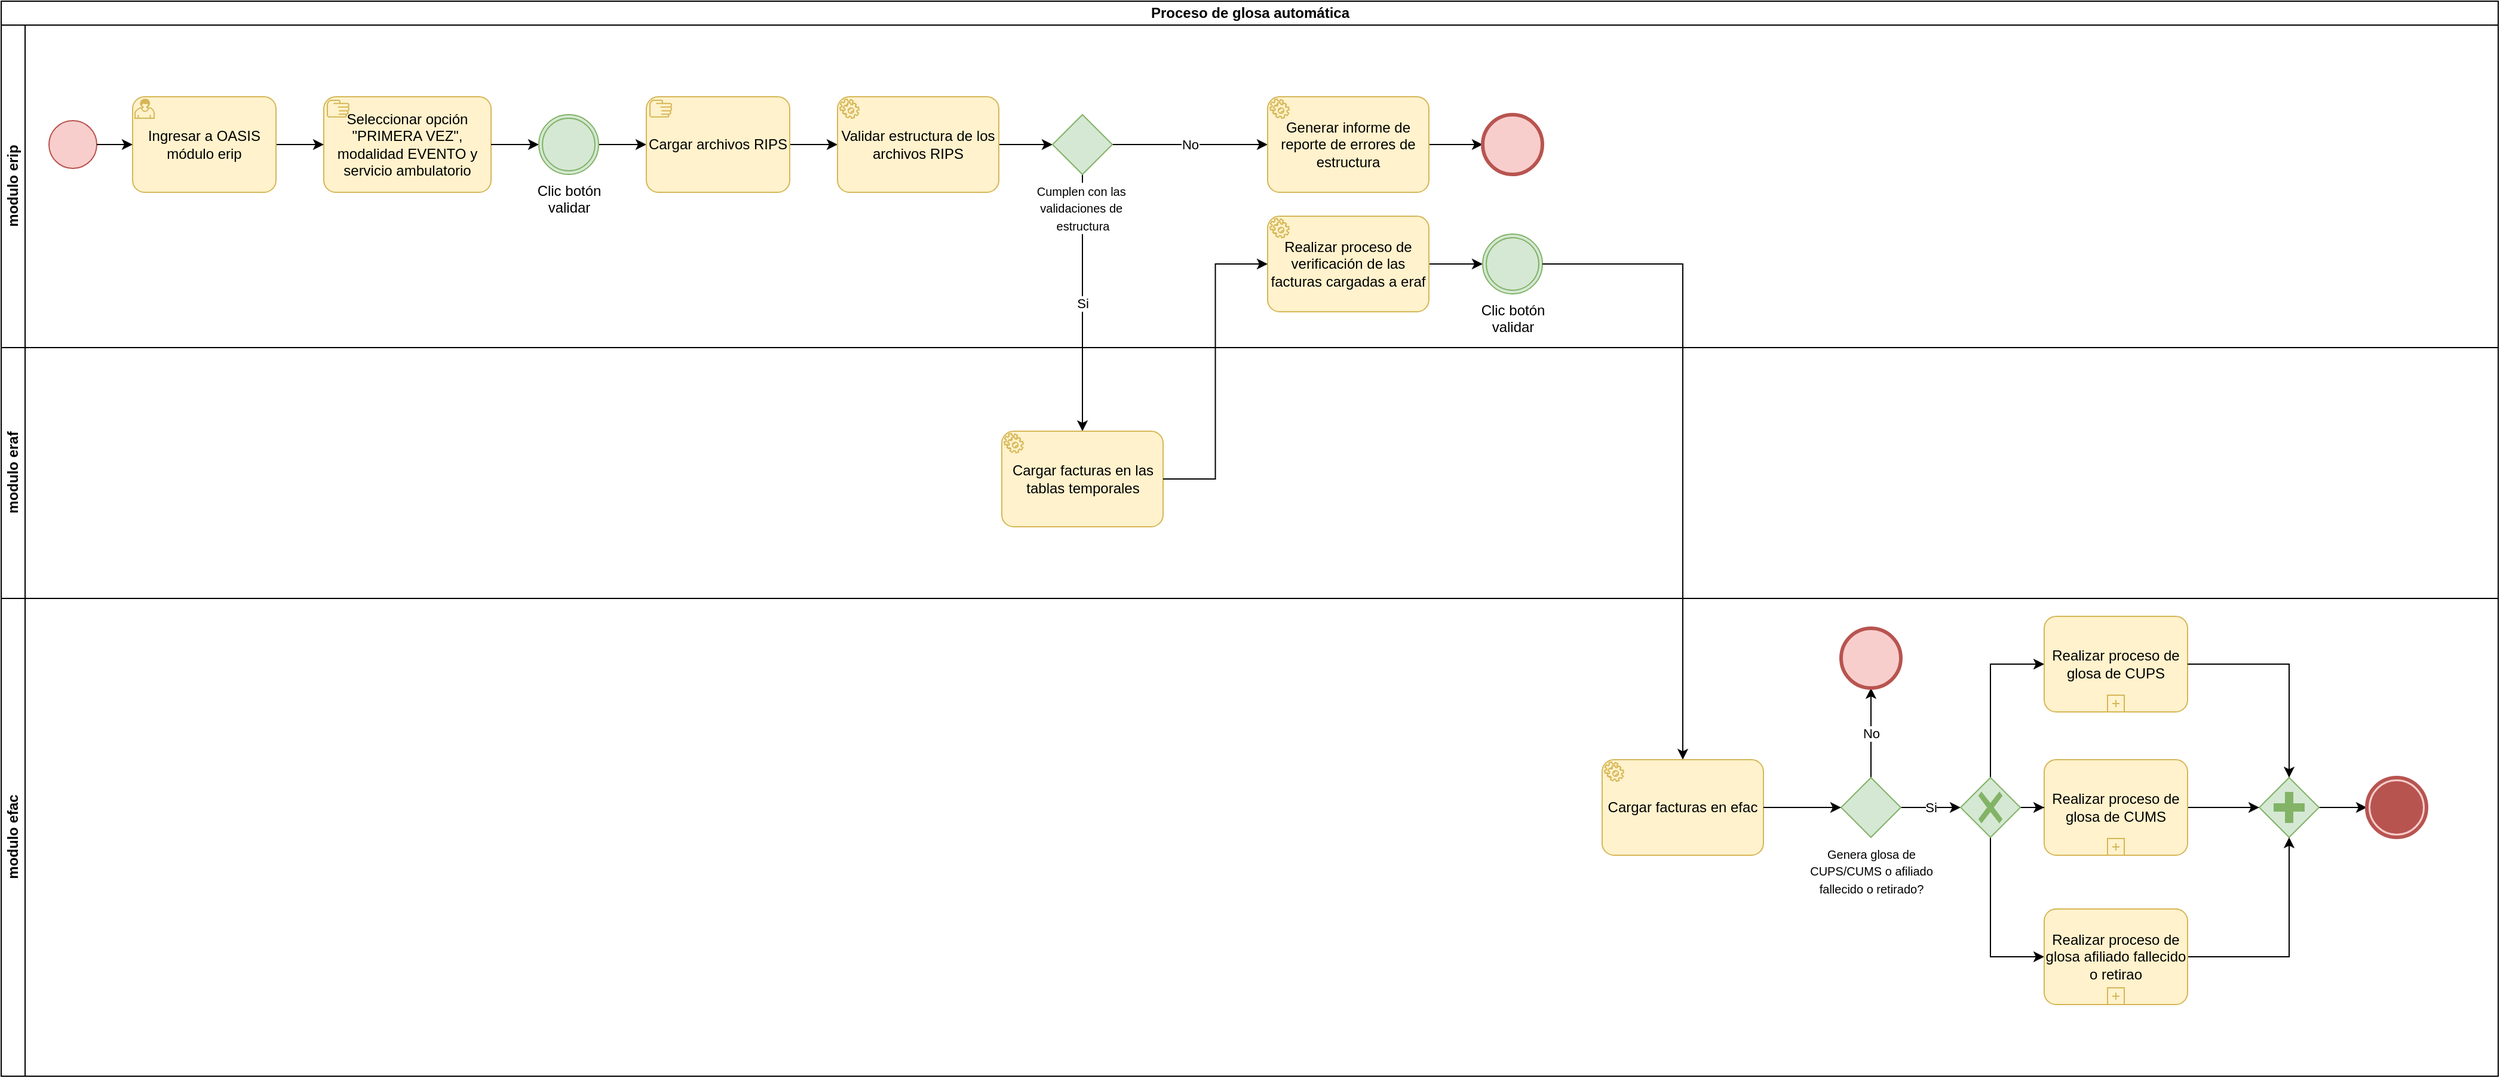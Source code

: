 <mxfile version="21.7.1" type="github">
  <diagram name="Página-1" id="aSP395trPARNyPkSzp0Z">
    <mxGraphModel dx="1290" dy="542" grid="1" gridSize="10" guides="1" tooltips="1" connect="1" arrows="1" fold="1" page="1" pageScale="1" pageWidth="2150" pageHeight="930" math="0" shadow="0">
      <root>
        <mxCell id="0" />
        <mxCell id="1" parent="0" />
        <mxCell id="MScTOehCrpyFGFz5a2Hk-1" value="Proceso de glosa automática" style="swimlane;childLayout=stackLayout;resizeParent=1;resizeParentMax=0;horizontal=1;startSize=20;horizontalStack=0;html=1;" parent="1" vertex="1">
          <mxGeometry x="20" y="10" width="2090" height="900" as="geometry" />
        </mxCell>
        <mxCell id="MScTOehCrpyFGFz5a2Hk-92" value="Si" style="edgeStyle=orthogonalEdgeStyle;rounded=0;orthogonalLoop=1;jettySize=auto;html=1;" parent="MScTOehCrpyFGFz5a2Hk-1" source="MScTOehCrpyFGFz5a2Hk-91" target="MScTOehCrpyFGFz5a2Hk-88" edge="1">
          <mxGeometry relative="1" as="geometry" />
        </mxCell>
        <mxCell id="MScTOehCrpyFGFz5a2Hk-4" value="modulo erip" style="swimlane;startSize=20;horizontal=0;html=1;" parent="MScTOehCrpyFGFz5a2Hk-1" vertex="1">
          <mxGeometry y="20" width="2090" height="270" as="geometry" />
        </mxCell>
        <mxCell id="MScTOehCrpyFGFz5a2Hk-5" value="" style="points=[[0.145,0.145,0],[0.5,0,0],[0.855,0.145,0],[1,0.5,0],[0.855,0.855,0],[0.5,1,0],[0.145,0.855,0],[0,0.5,0]];shape=mxgraph.bpmn.event;html=1;verticalLabelPosition=bottom;labelBackgroundColor=#ffffff;verticalAlign=top;align=center;perimeter=ellipsePerimeter;outlineConnect=0;aspect=fixed;outline=standard;symbol=general;fillColor=#f8cecc;strokeColor=#b85450;" parent="MScTOehCrpyFGFz5a2Hk-4" vertex="1">
          <mxGeometry x="40" y="80" width="40" height="40" as="geometry" />
        </mxCell>
        <mxCell id="MScTOehCrpyFGFz5a2Hk-6" value="Seleccionar opción &quot;PRIMERA VEZ&quot;, modalidad EVENTO y servicio ambulatorio" style="points=[[0.25,0,0],[0.5,0,0],[0.75,0,0],[1,0.25,0],[1,0.5,0],[1,0.75,0],[0.75,1,0],[0.5,1,0],[0.25,1,0],[0,0.75,0],[0,0.5,0],[0,0.25,0]];shape=mxgraph.bpmn.task;whiteSpace=wrap;rectStyle=rounded;size=10;html=1;container=1;expand=0;collapsible=0;taskMarker=manual;fillColor=#fff2cc;strokeColor=#d6b656;" parent="MScTOehCrpyFGFz5a2Hk-4" vertex="1">
          <mxGeometry x="270" y="60" width="140" height="80" as="geometry" />
        </mxCell>
        <mxCell id="MScTOehCrpyFGFz5a2Hk-7" style="edgeStyle=orthogonalEdgeStyle;rounded=0;orthogonalLoop=1;jettySize=auto;html=1;" parent="MScTOehCrpyFGFz5a2Hk-4" source="MScTOehCrpyFGFz5a2Hk-8" target="MScTOehCrpyFGFz5a2Hk-6" edge="1">
          <mxGeometry relative="1" as="geometry">
            <mxPoint x="270" y="100" as="targetPoint" />
          </mxGeometry>
        </mxCell>
        <mxCell id="MScTOehCrpyFGFz5a2Hk-8" value="Ingresar a OASIS módulo erip" style="points=[[0.25,0,0],[0.5,0,0],[0.75,0,0],[1,0.25,0],[1,0.5,0],[1,0.75,0],[0.75,1,0],[0.5,1,0],[0.25,1,0],[0,0.75,0],[0,0.5,0],[0,0.25,0]];shape=mxgraph.bpmn.task;whiteSpace=wrap;rectStyle=rounded;size=10;html=1;container=1;expand=0;collapsible=0;taskMarker=user;fillColor=#fff2cc;strokeColor=#d6b656;" parent="MScTOehCrpyFGFz5a2Hk-4" vertex="1">
          <mxGeometry x="110" y="60" width="120" height="80" as="geometry" />
        </mxCell>
        <mxCell id="MScTOehCrpyFGFz5a2Hk-9" style="edgeStyle=orthogonalEdgeStyle;rounded=0;orthogonalLoop=1;jettySize=auto;html=1;entryX=0;entryY=0.5;entryDx=0;entryDy=0;entryPerimeter=0;" parent="MScTOehCrpyFGFz5a2Hk-4" source="MScTOehCrpyFGFz5a2Hk-5" target="MScTOehCrpyFGFz5a2Hk-8" edge="1">
          <mxGeometry relative="1" as="geometry">
            <mxPoint x="110" y="100" as="targetPoint" />
          </mxGeometry>
        </mxCell>
        <mxCell id="MScTOehCrpyFGFz5a2Hk-11" style="edgeStyle=orthogonalEdgeStyle;rounded=0;orthogonalLoop=1;jettySize=auto;html=1;entryX=0;entryY=0.5;entryDx=0;entryDy=0;entryPerimeter=0;" parent="MScTOehCrpyFGFz5a2Hk-4" source="MScTOehCrpyFGFz5a2Hk-6" target="MScTOehCrpyFGFz5a2Hk-66" edge="1">
          <mxGeometry relative="1" as="geometry">
            <mxPoint x="460" y="100" as="targetPoint" />
          </mxGeometry>
        </mxCell>
        <mxCell id="MScTOehCrpyFGFz5a2Hk-68" style="edgeStyle=orthogonalEdgeStyle;rounded=0;orthogonalLoop=1;jettySize=auto;html=1;" parent="MScTOehCrpyFGFz5a2Hk-4" source="MScTOehCrpyFGFz5a2Hk-66" target="MScTOehCrpyFGFz5a2Hk-69" edge="1">
          <mxGeometry relative="1" as="geometry">
            <mxPoint x="550" y="100" as="targetPoint" />
          </mxGeometry>
        </mxCell>
        <mxCell id="MScTOehCrpyFGFz5a2Hk-66" value="Clic botón &lt;br&gt;validar" style="points=[[0.145,0.145,0],[0.5,0,0],[0.855,0.145,0],[1,0.5,0],[0.855,0.855,0],[0.5,1,0],[0.145,0.855,0],[0,0.5,0]];shape=mxgraph.bpmn.event;html=1;verticalLabelPosition=bottom;labelBackgroundColor=#ffffff;verticalAlign=top;align=center;perimeter=ellipsePerimeter;outlineConnect=0;aspect=fixed;outline=throwing;symbol=general;fillColor=#d5e8d4;strokeColor=#82b366;" parent="MScTOehCrpyFGFz5a2Hk-4" vertex="1">
          <mxGeometry x="450" y="75" width="50" height="50" as="geometry" />
        </mxCell>
        <mxCell id="MScTOehCrpyFGFz5a2Hk-70" style="edgeStyle=orthogonalEdgeStyle;rounded=0;orthogonalLoop=1;jettySize=auto;html=1;entryX=0;entryY=0.5;entryDx=0;entryDy=0;entryPerimeter=0;" parent="MScTOehCrpyFGFz5a2Hk-4" source="MScTOehCrpyFGFz5a2Hk-69" target="MScTOehCrpyFGFz5a2Hk-71" edge="1">
          <mxGeometry relative="1" as="geometry">
            <mxPoint x="710" y="100" as="targetPoint" />
          </mxGeometry>
        </mxCell>
        <mxCell id="MScTOehCrpyFGFz5a2Hk-69" value="Cargar archivos RIPS" style="points=[[0.25,0,0],[0.5,0,0],[0.75,0,0],[1,0.25,0],[1,0.5,0],[1,0.75,0],[0.75,1,0],[0.5,1,0],[0.25,1,0],[0,0.75,0],[0,0.5,0],[0,0.25,0]];shape=mxgraph.bpmn.task;whiteSpace=wrap;rectStyle=rounded;size=10;html=1;container=1;expand=0;collapsible=0;taskMarker=manual;fillColor=#fff2cc;strokeColor=#d6b656;" parent="MScTOehCrpyFGFz5a2Hk-4" vertex="1">
          <mxGeometry x="540" y="60" width="120" height="80" as="geometry" />
        </mxCell>
        <mxCell id="MScTOehCrpyFGFz5a2Hk-87" style="edgeStyle=orthogonalEdgeStyle;rounded=0;orthogonalLoop=1;jettySize=auto;html=1;entryX=0;entryY=0.5;entryDx=0;entryDy=0;entryPerimeter=0;" parent="MScTOehCrpyFGFz5a2Hk-4" source="MScTOehCrpyFGFz5a2Hk-71" target="MScTOehCrpyFGFz5a2Hk-91" edge="1">
          <mxGeometry relative="1" as="geometry">
            <mxPoint x="900" y="290" as="targetPoint" />
          </mxGeometry>
        </mxCell>
        <mxCell id="MScTOehCrpyFGFz5a2Hk-71" value="Validar estructura de los archivos RIPS" style="points=[[0.25,0,0],[0.5,0,0],[0.75,0,0],[1,0.25,0],[1,0.5,0],[1,0.75,0],[0.75,1,0],[0.5,1,0],[0.25,1,0],[0,0.75,0],[0,0.5,0],[0,0.25,0]];shape=mxgraph.bpmn.task;whiteSpace=wrap;rectStyle=rounded;size=10;html=1;container=1;expand=0;collapsible=0;taskMarker=service;fillColor=#fff2cc;strokeColor=#d6b656;" parent="MScTOehCrpyFGFz5a2Hk-4" vertex="1">
          <mxGeometry x="700" y="60" width="135" height="80" as="geometry" />
        </mxCell>
        <mxCell id="MScTOehCrpyFGFz5a2Hk-93" value="No" style="edgeStyle=orthogonalEdgeStyle;rounded=0;orthogonalLoop=1;jettySize=auto;html=1;entryX=0;entryY=0.5;entryDx=0;entryDy=0;entryPerimeter=0;" parent="MScTOehCrpyFGFz5a2Hk-4" source="MScTOehCrpyFGFz5a2Hk-91" target="MScTOehCrpyFGFz5a2Hk-94" edge="1">
          <mxGeometry relative="1" as="geometry">
            <mxPoint x="1020" y="100" as="targetPoint" />
          </mxGeometry>
        </mxCell>
        <mxCell id="MScTOehCrpyFGFz5a2Hk-91" value="&lt;font size=&quot;1&quot;&gt;Cumplen con las&amp;nbsp;&lt;br&gt;validaciones de&amp;nbsp;&lt;br&gt;estructura&lt;br&gt;&lt;/font&gt;" style="points=[[0.25,0.25,0],[0.5,0,0],[0.75,0.25,0],[1,0.5,0],[0.75,0.75,0],[0.5,1,0],[0.25,0.75,0],[0,0.5,0]];shape=mxgraph.bpmn.gateway2;html=1;verticalLabelPosition=bottom;labelBackgroundColor=#ffffff;verticalAlign=top;align=center;perimeter=rhombusPerimeter;outlineConnect=0;outline=none;symbol=none;fillColor=#d5e8d4;strokeColor=#82b366;" parent="MScTOehCrpyFGFz5a2Hk-4" vertex="1">
          <mxGeometry x="880" y="75" width="50" height="50" as="geometry" />
        </mxCell>
        <mxCell id="MScTOehCrpyFGFz5a2Hk-150" style="edgeStyle=orthogonalEdgeStyle;rounded=0;orthogonalLoop=1;jettySize=auto;html=1;" parent="MScTOehCrpyFGFz5a2Hk-4" source="MScTOehCrpyFGFz5a2Hk-94" target="MScTOehCrpyFGFz5a2Hk-151" edge="1">
          <mxGeometry relative="1" as="geometry">
            <mxPoint x="1240" y="100" as="targetPoint" />
          </mxGeometry>
        </mxCell>
        <mxCell id="MScTOehCrpyFGFz5a2Hk-94" value="Generar informe de reporte de errores de estructura" style="points=[[0.25,0,0],[0.5,0,0],[0.75,0,0],[1,0.25,0],[1,0.5,0],[1,0.75,0],[0.75,1,0],[0.5,1,0],[0.25,1,0],[0,0.75,0],[0,0.5,0],[0,0.25,0]];shape=mxgraph.bpmn.task;whiteSpace=wrap;rectStyle=rounded;size=10;html=1;container=1;expand=0;collapsible=0;taskMarker=service;fillColor=#fff2cc;strokeColor=#d6b656;" parent="MScTOehCrpyFGFz5a2Hk-4" vertex="1">
          <mxGeometry x="1060" y="60" width="135" height="80" as="geometry" />
        </mxCell>
        <mxCell id="MScTOehCrpyFGFz5a2Hk-96" style="edgeStyle=orthogonalEdgeStyle;rounded=0;orthogonalLoop=1;jettySize=auto;html=1;" parent="MScTOehCrpyFGFz5a2Hk-4" source="MScTOehCrpyFGFz5a2Hk-90" target="MScTOehCrpyFGFz5a2Hk-95" edge="1">
          <mxGeometry relative="1" as="geometry" />
        </mxCell>
        <mxCell id="MScTOehCrpyFGFz5a2Hk-90" value="Realizar proceso de verificación de las facturas cargadas a eraf" style="points=[[0.25,0,0],[0.5,0,0],[0.75,0,0],[1,0.25,0],[1,0.5,0],[1,0.75,0],[0.75,1,0],[0.5,1,0],[0.25,1,0],[0,0.75,0],[0,0.5,0],[0,0.25,0]];shape=mxgraph.bpmn.task;whiteSpace=wrap;rectStyle=rounded;size=10;html=1;container=1;expand=0;collapsible=0;taskMarker=service;fillColor=#fff2cc;strokeColor=#d6b656;" parent="MScTOehCrpyFGFz5a2Hk-4" vertex="1">
          <mxGeometry x="1060" y="160" width="135" height="80" as="geometry" />
        </mxCell>
        <mxCell id="MScTOehCrpyFGFz5a2Hk-95" value="Clic botón &lt;br&gt;validar" style="points=[[0.145,0.145,0],[0.5,0,0],[0.855,0.145,0],[1,0.5,0],[0.855,0.855,0],[0.5,1,0],[0.145,0.855,0],[0,0.5,0]];shape=mxgraph.bpmn.event;html=1;verticalLabelPosition=bottom;labelBackgroundColor=#ffffff;verticalAlign=top;align=center;perimeter=ellipsePerimeter;outlineConnect=0;aspect=fixed;outline=throwing;symbol=general;fillColor=#d5e8d4;strokeColor=#82b366;" parent="MScTOehCrpyFGFz5a2Hk-4" vertex="1">
          <mxGeometry x="1240" y="175" width="50" height="50" as="geometry" />
        </mxCell>
        <mxCell id="MScTOehCrpyFGFz5a2Hk-151" value="" style="points=[[0.145,0.145,0],[0.5,0,0],[0.855,0.145,0],[1,0.5,0],[0.855,0.855,0],[0.5,1,0],[0.145,0.855,0],[0,0.5,0]];shape=mxgraph.bpmn.event;html=1;verticalLabelPosition=bottom;labelBackgroundColor=#ffffff;verticalAlign=top;align=center;perimeter=ellipsePerimeter;outlineConnect=0;aspect=fixed;outline=end;symbol=terminate2;fillColor=#f8cecc;strokeColor=#b85450;" parent="MScTOehCrpyFGFz5a2Hk-4" vertex="1">
          <mxGeometry x="1240" y="75" width="50" height="50" as="geometry" />
        </mxCell>
        <mxCell id="MScTOehCrpyFGFz5a2Hk-19" value="modulo eraf" style="swimlane;startSize=20;horizontal=0;html=1;" parent="MScTOehCrpyFGFz5a2Hk-1" vertex="1">
          <mxGeometry y="290" width="2090" height="210" as="geometry" />
        </mxCell>
        <mxCell id="MScTOehCrpyFGFz5a2Hk-88" value="Cargar facturas en las tablas temporales" style="points=[[0.25,0,0],[0.5,0,0],[0.75,0,0],[1,0.25,0],[1,0.5,0],[1,0.75,0],[0.75,1,0],[0.5,1,0],[0.25,1,0],[0,0.75,0],[0,0.5,0],[0,0.25,0]];shape=mxgraph.bpmn.task;whiteSpace=wrap;rectStyle=rounded;size=10;html=1;container=1;expand=0;collapsible=0;taskMarker=service;fillColor=#fff2cc;strokeColor=#d6b656;" parent="MScTOehCrpyFGFz5a2Hk-19" vertex="1">
          <mxGeometry x="837.5" y="70" width="135" height="80" as="geometry" />
        </mxCell>
        <mxCell id="MScTOehCrpyFGFz5a2Hk-89" style="edgeStyle=orthogonalEdgeStyle;rounded=0;orthogonalLoop=1;jettySize=auto;html=1;entryX=0;entryY=0.5;entryDx=0;entryDy=0;entryPerimeter=0;" parent="MScTOehCrpyFGFz5a2Hk-1" source="MScTOehCrpyFGFz5a2Hk-88" target="MScTOehCrpyFGFz5a2Hk-90" edge="1">
          <mxGeometry relative="1" as="geometry">
            <mxPoint x="1070" y="400" as="targetPoint" />
          </mxGeometry>
        </mxCell>
        <mxCell id="MScTOehCrpyFGFz5a2Hk-98" style="edgeStyle=orthogonalEdgeStyle;rounded=0;orthogonalLoop=1;jettySize=auto;html=1;" parent="MScTOehCrpyFGFz5a2Hk-1" source="MScTOehCrpyFGFz5a2Hk-95" target="MScTOehCrpyFGFz5a2Hk-97" edge="1">
          <mxGeometry relative="1" as="geometry" />
        </mxCell>
        <mxCell id="MScTOehCrpyFGFz5a2Hk-31" value="modulo efac" style="swimlane;startSize=20;horizontal=0;html=1;" parent="MScTOehCrpyFGFz5a2Hk-1" vertex="1">
          <mxGeometry y="500" width="2090" height="400" as="geometry" />
        </mxCell>
        <mxCell id="MScTOehCrpyFGFz5a2Hk-97" value="Cargar facturas en efac" style="points=[[0.25,0,0],[0.5,0,0],[0.75,0,0],[1,0.25,0],[1,0.5,0],[1,0.75,0],[0.75,1,0],[0.5,1,0],[0.25,1,0],[0,0.75,0],[0,0.5,0],[0,0.25,0]];shape=mxgraph.bpmn.task;whiteSpace=wrap;rectStyle=rounded;size=10;html=1;container=1;expand=0;collapsible=0;taskMarker=service;fillColor=#fff2cc;strokeColor=#d6b656;" parent="MScTOehCrpyFGFz5a2Hk-31" vertex="1">
          <mxGeometry x="1340" y="135" width="135" height="80" as="geometry" />
        </mxCell>
        <mxCell id="MScTOehCrpyFGFz5a2Hk-103" value="No" style="edgeStyle=orthogonalEdgeStyle;rounded=0;orthogonalLoop=1;jettySize=auto;html=1;" parent="MScTOehCrpyFGFz5a2Hk-31" source="MScTOehCrpyFGFz5a2Hk-99" target="MScTOehCrpyFGFz5a2Hk-114" edge="1">
          <mxGeometry relative="1" as="geometry">
            <mxPoint x="1670" y="105" as="targetPoint" />
          </mxGeometry>
        </mxCell>
        <mxCell id="MScTOehCrpyFGFz5a2Hk-131" value="Si" style="edgeStyle=orthogonalEdgeStyle;rounded=0;orthogonalLoop=1;jettySize=auto;html=1;" parent="MScTOehCrpyFGFz5a2Hk-31" source="MScTOehCrpyFGFz5a2Hk-99" target="MScTOehCrpyFGFz5a2Hk-130" edge="1">
          <mxGeometry relative="1" as="geometry" />
        </mxCell>
        <mxCell id="MScTOehCrpyFGFz5a2Hk-99" value="&lt;font size=&quot;1&quot;&gt;Genera glosa de &lt;br&gt;CUPS/CUMS o afiliado &lt;br&gt;fallecido o retirado?&lt;br&gt;&lt;/font&gt;" style="points=[[0.25,0.25,0],[0.5,0,0],[0.75,0.25,0],[1,0.5,0],[0.75,0.75,0],[0.5,1,0],[0.25,0.75,0],[0,0.5,0]];shape=mxgraph.bpmn.gateway2;html=1;verticalLabelPosition=bottom;labelBackgroundColor=#ffffff;verticalAlign=top;align=center;perimeter=rhombusPerimeter;outlineConnect=0;outline=none;symbol=none;fillColor=#d5e8d4;strokeColor=#82b366;" parent="MScTOehCrpyFGFz5a2Hk-31" vertex="1">
          <mxGeometry x="1540" y="150" width="50" height="50" as="geometry" />
        </mxCell>
        <mxCell id="MScTOehCrpyFGFz5a2Hk-100" style="edgeStyle=orthogonalEdgeStyle;rounded=0;orthogonalLoop=1;jettySize=auto;html=1;" parent="MScTOehCrpyFGFz5a2Hk-31" source="MScTOehCrpyFGFz5a2Hk-97" target="MScTOehCrpyFGFz5a2Hk-99" edge="1">
          <mxGeometry relative="1" as="geometry" />
        </mxCell>
        <mxCell id="MScTOehCrpyFGFz5a2Hk-114" value="" style="points=[[0.145,0.145,0],[0.5,0,0],[0.855,0.145,0],[1,0.5,0],[0.855,0.855,0],[0.5,1,0],[0.145,0.855,0],[0,0.5,0]];shape=mxgraph.bpmn.event;html=1;verticalLabelPosition=bottom;labelBackgroundColor=#ffffff;verticalAlign=top;align=center;perimeter=ellipsePerimeter;outlineConnect=0;aspect=fixed;outline=end;symbol=terminate2;fillColor=#f8cecc;strokeColor=#b85450;" parent="MScTOehCrpyFGFz5a2Hk-31" vertex="1">
          <mxGeometry x="1540" y="25" width="50" height="50" as="geometry" />
        </mxCell>
        <mxCell id="MScTOehCrpyFGFz5a2Hk-146" style="edgeStyle=orthogonalEdgeStyle;rounded=0;orthogonalLoop=1;jettySize=auto;html=1;entryX=0;entryY=0.5;entryDx=0;entryDy=0;entryPerimeter=0;" parent="MScTOehCrpyFGFz5a2Hk-31" source="MScTOehCrpyFGFz5a2Hk-117" target="MScTOehCrpyFGFz5a2Hk-17" edge="1">
          <mxGeometry relative="1" as="geometry">
            <mxPoint x="1980" y="95" as="targetPoint" />
          </mxGeometry>
        </mxCell>
        <mxCell id="MScTOehCrpyFGFz5a2Hk-117" value="" style="points=[[0.25,0.25,0],[0.5,0,0],[0.75,0.25,0],[1,0.5,0],[0.75,0.75,0],[0.5,1,0],[0.25,0.75,0],[0,0.5,0]];shape=mxgraph.bpmn.gateway2;html=1;verticalLabelPosition=bottom;labelBackgroundColor=#ffffff;verticalAlign=top;align=center;perimeter=rhombusPerimeter;outlineConnect=0;outline=none;symbol=none;gwType=parallel;fillColor=#d5e8d4;strokeColor=#82b366;" parent="MScTOehCrpyFGFz5a2Hk-31" vertex="1">
          <mxGeometry x="1890" y="150" width="50" height="50" as="geometry" />
        </mxCell>
        <mxCell id="MScTOehCrpyFGFz5a2Hk-17" value="" style="points=[[0.145,0.145,0],[0.5,0,0],[0.855,0.145,0],[1,0.5,0],[0.855,0.855,0],[0.5,1,0],[0.145,0.855,0],[0,0.5,0]];shape=mxgraph.bpmn.event;html=1;verticalLabelPosition=bottom;labelBackgroundColor=#ffffff;verticalAlign=top;align=center;perimeter=ellipsePerimeter;outlineConnect=0;aspect=fixed;outline=end;symbol=terminate;fillColor=#f8cecc;strokeColor=#b85450;" parent="MScTOehCrpyFGFz5a2Hk-31" vertex="1">
          <mxGeometry x="1980" y="150" width="50" height="50" as="geometry" />
        </mxCell>
        <UserObject label="Realizar proceso de glosa de CUPS" link="https://viewer.diagrams.net/?tags=%7B%7D&amp;highlight=0000ff&amp;layers=1&amp;nav=1&amp;title=Glosas%20cups.drawio#R7V3vl5o6Gv5rPGf3Q3sIiOJHddq53W3vzul0296PEaJmB4kNOKP9628SCAKJigrCztAznZGXgJi8z%2FP%2BSPLas6ar7T2F6%2BUX4iG%2FZxretmfd9UwT2IbJ%2FnDJLpbYw0EsWFDsJY32gkf8GyVCI5FusIfCXMOIED%2FC67zQJUGA3Cgng5SSl3yzOfHz77qGC6QIHl3oq9If2IuWiXRoGPsTfyC8WMq3BvLMCsrWiSBcQo%2B8ZETWh541pYRE8avVdop83nuyY%2BLrPh44mz4ZRUFU5gJ8t5j9tJ37u%2B9PT7%2B%2BDu9Hf8zG75K7PEN%2Fk3zie5%2BEkI8YYr%2Bm%2F314TJ4%2B2sk%2BCV%2FwyocBO5oso5XPhIC9dJfY9z7DHdnwpwkj6D7JowlFIRvZB%2FmooCD6Arm%2BGPx%2BhOLfJIigvCu7D40StTDzLR75WyTXvSxxhB7X0OXtXpgqMpnaP%2FLDIhqhbUaU9Nc9IisU0R1rkpy1kqHb5Q9fMpow6CfCZVYLDDnoMNG%2FRXrv%2FQixF8kg6Qfsmfz7z6%2FPG4c%2BLH8E%2FyLh7%2BGP0TvHVkbsT6IMEfKYFieHhEZLsiAB9D%2FspRNKNoGHvKT%2F9m0%2BE7JO%2Bv5%2FKIp2Sd%2FDTUTy4816le5%2BJteLg7%2F4wXtbHt5tsyfvdtmjB0Qx6w9EE6E6Vse0NSQb6qIjnWQnJMOUZ4GiIw2BMYxb8g47qhEU%2BTDCz3la0I2uuHRMKdxlGqwJDqIwc%2BcHLsgoGrBzmjYcGQVNie%2B415v00UqpkrY3TUWTpqy%2FNkiCfw7daENhWJIAjkD1olEuAdOkt8zSuHQqgKX2ma0mIFiyP00VNdp2fRU0%2Bvv1a8GMAorUlCbDPCoMXvygyUWF8asAHn0FHsoYJ7Bmr%2B0J%2BzHegz7D8TT927NZq6k4Ex%2FnZY6tbw2EtHgH2Tr5W7g3KMjkkyit8%2FdmPwy5S7jmn2i1XXAv7v1svQreo2ehVVl944jEzDf6DGfIfyAhjjAJ2LkZiSKyYg18fmLCzPJC6PaU%2BISKnrLm4l%2FmHmMfL%2Fi1Edf1CUyOXPae3ChM1hkDwcaKuXsoYzMmzK3wcYCmqdfHEQTDdXwwx1sOK9kqdkcCD1IuDHerGeGfaIECRDk3TebY97PP6rjIdQWjUfKEMmdmjt23z2AyybCXOhxDldh0tNavi9XM10BrpobXjnoNdfPayDKP8lr8iRReU%2B6TXtgMP5oqQXL%2FAdKc62CggP9igtPsaepIUicbqsKYM83TRBrLhkUOHepIVCczNULtLXUkXnjIw%2BwbwfDpQFxDGclJBKZYm4QxmoBRiMq4%2F8U4kEqvfbtmTJhg0yW%2BD9chnol7cQl%2F2y%2BQPon2IaLPmL%2BzQpDzuaknSG8wGzAY1UeQAOR13ta4fjqKrMLxO0oaGRR8Ix7hmu%2BL3%2B5mJWAQRr2p1RsDBoeBzw3rjAFlsIhESMQb8LcaP%2Fasj2WBUtT2Y1gpg4y0rQKOgzg4pfWHFXwBI%2FQCd2YrPAy6JKvZJjzpYewdioCI8Cd1JpLjAlA8GzleXwcUx5xZgzqBUjQOA1sBiq3BiV0XTqRnk8HJV57EE6k7kdXLg0ac4r4BiyGhONX6ILRsFJq6ddV3st2Ev1ZzJuioOp1MBVllU0G2WbX3d91QqnblO%2BMwT7hXIZYGg50mVCZscthxmdFwsZDHCMu1534BhRFDVueWvWm37DhZlw9cB3lzo0vJSXa6jV%2Bm2ptH3I5o9jpCkzx1mtCs24SzwBrmx76YjqguDtV%2FTnUO61XOiNxKbewbqY0pp7IStQFF3%2FOA3pw7t2IP8u8j55armls52t257HEc982JeLq9bg5%2BbYg88S42GGPWABjrrVAEeV6Gi9%2BlDS8a%2BmJcGdt9n%2BTtPQ8w45bsk8UPEzfv4s43HXdW5AnY%2Fbw1sBoOPJ3hq7D6Vkn6dipPYl%2FnhlkKDzLVjnCwgTSNTNaUuCgkMox5FnGOi3m%2BbGIFUvz1k2YtShesdMHK2RQ1GLYsWAHgdZCUXZKkAHBu42SOCtMF6brCW8Um6mqtKfTdjS%2FYzxfr7PAcsQFwcbzoLp%2BkmVGRoTGew4x4nxXt6LCjw%2BrpEGiWHdyWDx01%2BXla1bu1N%2B1ce4OC3LIbdpMVDlgUZmpQcMnKm4pQ4NjtiltSG1lcm33IckgxM2l4vhdl5gQ6Y9EZi%2BthYrXMWIB0g8VNnWcPhktxfR2eNDDKxvs1uNLXjYahRvzf8Jo7sQuxs0TkNk2%2BstB44HG%2Fh1eY9RpvwP9Dlz0jC%2F89ZUyZghZsYl79NamwRKRYuKIhXGHPE1qhxXtOU2oDFjAKBgiMVAuUoi2LLKsuZNlDZShXxNuIhLJ2RV%2Fb1mT0deSkX5NRmx2X63CyISBFwoqLdV8fPo6n%2FLXYN0fczSoBw8c72QKF8Ty9MZ5%2B%2B%2FT9P7ynRByoWQAAU5h1xr4z9ofgfAYnmXlOajxTNtLkk0uh6fEsNEWEkxO3mexk0l5c3SWhO2zVhC1ga%2Bz9bcGlZis%2FBazzoj2%2BYmAhhg4%2F3ifop6bKTzy4OOKMmM%2F3j%2FCf0jIJoySOO%2Bx02LkaO6bRNrs0aCIGbWLFkRytkzGsdHxPhrCSdloSwY7UqGe8oGhRIEEXrkRUS2YcItDFLNYM5UmKwo2f%2BA2dZ94xYPUMaDltY0CnCQasnLTKTmGPKi8ccV3vjxTSOk003YzZ%2F9eMWZ0TZhdQkN22GTPpFHZOmEJTp%2Fls1Co%2BA7JwWEdor5jQal0CUEFYqZvcvDGlAUXr3zyllZ4alRxS%2F1aWot5IN%2FJGywxH6haosmFmt5mjdZs5Fi%2FfduKzMszwPKtfJ%2Bc5I%2Fu9nVPeUcOcN1J1981THijrxRmt8uJG%2FW4oLx7KyrfvXrckV6329PipidFVB%2BQ2pUKtdm2sAoY6WZcrqBKnLbGYjIMef8V6GbW%2FjsqwdDVPy6jP7VYXoDdTPaAJLktV6%2FQyRVB2jgcYlecXDvjixWoExUrMFe0qHxR2Fg1zm8rPbF7PHvS0uPHFNWR%2BiWLA2dJlRq5WmabKTHG3uTmAK%2B46B7Nw3Su%2Fx7yb%2FXo7s197U3ZxuRldZfYb7%2BBsxNWtntENpyyjy5LldTO6UywtVFzvXHNyJe2S8ps49Tw63yAqOPJYWbuODzs%2BPJ8PlS2cmiTOjQnRUGek99vXckUes8GJEZAOIB1AagdICxwGdV9IVyGqm1Soa1KhtgpRF4CxWCKq3%2FTCEfBmZlnPiQTKLh1Jqaz%2BedYDVUZvFQkAU%2BHsV1BqEm1x9HN%2FOTv6K7X7ONrfiR%2FsMgetSi%2FeqKCQUrXyXclv3bi6aqV1i4whaHYbA2glEcpER2NJ7nN1ZyTveMtks%2Byl6sqVdGFgFwZW7Hkq1Uuaz5OYZhOUe0n1kjMoM%2F2u3gayyFcOh7qU7g2WL7kAWkr9EhOoYd1t65cAs5FJmbqxVX79a8vW9JtlSgP1uToY48T0K1WAtcta3hzYBrZZWLWZfutZc2gDjXxbZM1ZlKsWl6UIPL3aD7QichhaTk6r7CTarTd0MO0mFKfqsQZlZ86rH%2BsDuGWHlPCJgf1o8SDhC%2BFlO6wPfwM%3D" id="MScTOehCrpyFGFz5a2Hk-113">
          <mxCell style="points=[[0.25,0,0],[0.5,0,0],[0.75,0,0],[1,0.25,0],[1,0.5,0],[1,0.75,0],[0.75,1,0],[0.5,1,0],[0.25,1,0],[0,0.75,0],[0,0.5,0],[0,0.25,0]];shape=mxgraph.bpmn.task;whiteSpace=wrap;rectStyle=rounded;size=10;html=1;container=1;expand=0;collapsible=0;taskMarker=abstract;isLoopSub=1;fillColor=#fff2cc;strokeColor=#d6b656;" parent="MScTOehCrpyFGFz5a2Hk-31" vertex="1">
            <mxGeometry x="1710" y="15" width="120" height="80" as="geometry" />
          </mxCell>
        </UserObject>
        <mxCell id="MScTOehCrpyFGFz5a2Hk-142" style="edgeStyle=orthogonalEdgeStyle;rounded=0;orthogonalLoop=1;jettySize=auto;html=1;" parent="MScTOehCrpyFGFz5a2Hk-31" source="MScTOehCrpyFGFz5a2Hk-123" target="MScTOehCrpyFGFz5a2Hk-117" edge="1">
          <mxGeometry relative="1" as="geometry">
            <mxPoint x="1880" y="175" as="targetPoint" />
          </mxGeometry>
        </mxCell>
        <UserObject label="Realizar proceso de glosa de CUMS" link="https://app.diagrams.net/#Hkevinjporto%2FDiagramas-de-procesos%2Fmain%2FGlosar%20CUMS.drawio" id="MScTOehCrpyFGFz5a2Hk-123">
          <mxCell style="points=[[0.25,0,0],[0.5,0,0],[0.75,0,0],[1,0.25,0],[1,0.5,0],[1,0.75,0],[0.75,1,0],[0.5,1,0],[0.25,1,0],[0,0.75,0],[0,0.5,0],[0,0.25,0]];shape=mxgraph.bpmn.task;whiteSpace=wrap;rectStyle=rounded;size=10;html=1;container=1;expand=0;collapsible=0;taskMarker=abstract;isLoopSub=1;fillColor=#fff2cc;strokeColor=#d6b656;" parent="MScTOehCrpyFGFz5a2Hk-31" vertex="1">
            <mxGeometry x="1710" y="135" width="120" height="80" as="geometry" />
          </mxCell>
        </UserObject>
        <mxCell id="MScTOehCrpyFGFz5a2Hk-133" style="edgeStyle=orthogonalEdgeStyle;rounded=0;orthogonalLoop=1;jettySize=auto;html=1;entryX=0;entryY=0.5;entryDx=0;entryDy=0;entryPerimeter=0;" parent="MScTOehCrpyFGFz5a2Hk-31" source="MScTOehCrpyFGFz5a2Hk-130" target="MScTOehCrpyFGFz5a2Hk-113" edge="1">
          <mxGeometry relative="1" as="geometry">
            <Array as="points">
              <mxPoint x="1665" y="55" />
            </Array>
          </mxGeometry>
        </mxCell>
        <mxCell id="MScTOehCrpyFGFz5a2Hk-134" style="edgeStyle=orthogonalEdgeStyle;rounded=0;orthogonalLoop=1;jettySize=auto;html=1;" parent="MScTOehCrpyFGFz5a2Hk-31" source="MScTOehCrpyFGFz5a2Hk-130" target="MScTOehCrpyFGFz5a2Hk-123" edge="1">
          <mxGeometry relative="1" as="geometry" />
        </mxCell>
        <mxCell id="MScTOehCrpyFGFz5a2Hk-136" style="edgeStyle=orthogonalEdgeStyle;rounded=0;orthogonalLoop=1;jettySize=auto;html=1;entryX=0;entryY=0.5;entryDx=0;entryDy=0;entryPerimeter=0;exitX=0.5;exitY=1;exitDx=0;exitDy=0;exitPerimeter=0;" parent="MScTOehCrpyFGFz5a2Hk-31" source="MScTOehCrpyFGFz5a2Hk-130" target="MScTOehCrpyFGFz5a2Hk-135" edge="1">
          <mxGeometry relative="1" as="geometry">
            <Array as="points">
              <mxPoint x="1665" y="300" />
            </Array>
          </mxGeometry>
        </mxCell>
        <mxCell id="MScTOehCrpyFGFz5a2Hk-130" value="" style="points=[[0.25,0.25,0],[0.5,0,0],[0.75,0.25,0],[1,0.5,0],[0.75,0.75,0],[0.5,1,0],[0.25,0.75,0],[0,0.5,0]];shape=mxgraph.bpmn.gateway2;html=1;verticalLabelPosition=bottom;labelBackgroundColor=#ffffff;verticalAlign=top;align=center;perimeter=rhombusPerimeter;outlineConnect=0;outline=none;symbol=none;gwType=exclusive;fillColor=#d5e8d4;strokeColor=#82b366;" parent="MScTOehCrpyFGFz5a2Hk-31" vertex="1">
          <mxGeometry x="1640" y="150" width="50" height="50" as="geometry" />
        </mxCell>
        <mxCell id="MScTOehCrpyFGFz5a2Hk-147" style="edgeStyle=orthogonalEdgeStyle;rounded=0;orthogonalLoop=1;jettySize=auto;html=1;" parent="MScTOehCrpyFGFz5a2Hk-31" source="MScTOehCrpyFGFz5a2Hk-135" target="MScTOehCrpyFGFz5a2Hk-117" edge="1">
          <mxGeometry relative="1" as="geometry" />
        </mxCell>
        <mxCell id="MScTOehCrpyFGFz5a2Hk-135" value="Realizar proceso de glosa afiliado fallecido o retirao" style="points=[[0.25,0,0],[0.5,0,0],[0.75,0,0],[1,0.25,0],[1,0.5,0],[1,0.75,0],[0.75,1,0],[0.5,1,0],[0.25,1,0],[0,0.75,0],[0,0.5,0],[0,0.25,0]];shape=mxgraph.bpmn.task;whiteSpace=wrap;rectStyle=rounded;size=10;html=1;container=1;expand=0;collapsible=0;taskMarker=abstract;isLoopSub=1;fillColor=#fff2cc;strokeColor=#d6b656;" parent="MScTOehCrpyFGFz5a2Hk-31" vertex="1">
          <mxGeometry x="1710" y="260" width="120" height="80" as="geometry" />
        </mxCell>
        <mxCell id="MScTOehCrpyFGFz5a2Hk-141" value="" style="edgeStyle=orthogonalEdgeStyle;rounded=0;orthogonalLoop=1;jettySize=auto;html=1;entryX=0.5;entryY=0;entryDx=0;entryDy=0;entryPerimeter=0;" parent="MScTOehCrpyFGFz5a2Hk-31" source="MScTOehCrpyFGFz5a2Hk-113" target="MScTOehCrpyFGFz5a2Hk-117" edge="1">
          <mxGeometry relative="1" as="geometry">
            <mxPoint x="1850" y="565" as="sourcePoint" />
            <mxPoint x="1905" y="150" as="targetPoint" />
          </mxGeometry>
        </mxCell>
      </root>
    </mxGraphModel>
  </diagram>
</mxfile>
